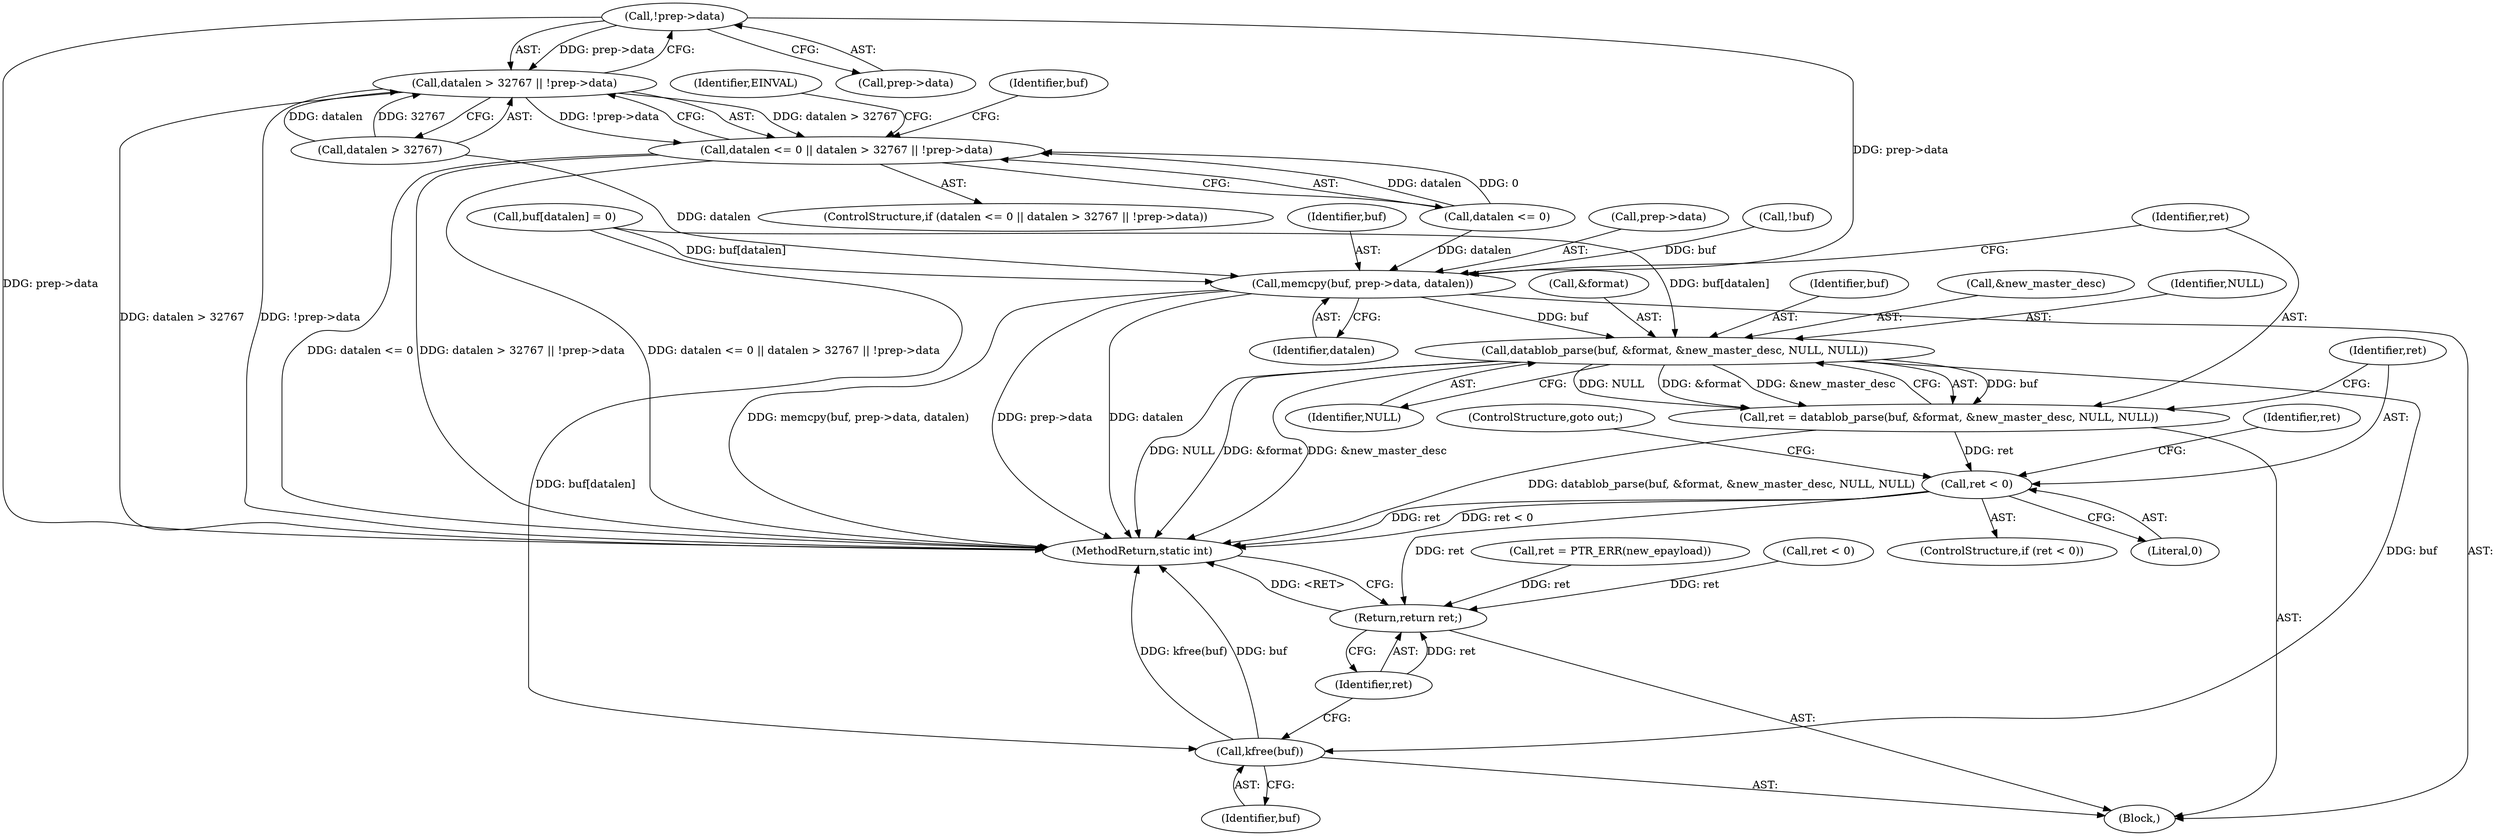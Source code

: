 digraph "0_linux_096fe9eaea40a17e125569f9e657e34cdb6d73bd@pointer" {
"1000153" [label="(Call,!prep->data)"];
"1000149" [label="(Call,datalen > 32767 || !prep->data)"];
"1000145" [label="(Call,datalen <= 0 || datalen > 32767 || !prep->data)"];
"1000178" [label="(Call,memcpy(buf, prep->data, datalen))"];
"1000186" [label="(Call,datablob_parse(buf, &format, &new_master_desc, NULL, NULL))"];
"1000184" [label="(Call,ret = datablob_parse(buf, &format, &new_master_desc, NULL, NULL))"];
"1000195" [label="(Call,ret < 0)"];
"1000270" [label="(Return,return ret;)"];
"1000268" [label="(Call,kfree(buf))"];
"1000153" [label="(Call,!prep->data)"];
"1000195" [label="(Call,ret < 0)"];
"1000186" [label="(Call,datablob_parse(buf, &format, &new_master_desc, NULL, NULL))"];
"1000271" [label="(Identifier,ret)"];
"1000146" [label="(Call,datalen <= 0)"];
"1000159" [label="(Identifier,EINVAL)"];
"1000103" [label="(Block,)"];
"1000194" [label="(ControlStructure,if (ret < 0))"];
"1000198" [label="(ControlStructure,goto out;)"];
"1000226" [label="(Call,ret = PTR_ERR(new_epayload))"];
"1000173" [label="(Call,buf[datalen] = 0)"];
"1000196" [label="(Identifier,ret)"];
"1000145" [label="(Call,datalen <= 0 || datalen > 32767 || !prep->data)"];
"1000187" [label="(Identifier,buf)"];
"1000197" [label="(Literal,0)"];
"1000193" [label="(Identifier,NULL)"];
"1000149" [label="(Call,datalen > 32767 || !prep->data)"];
"1000190" [label="(Call,&new_master_desc)"];
"1000270" [label="(Return,return ret;)"];
"1000150" [label="(Call,datalen > 32767)"];
"1000272" [label="(MethodReturn,static int)"];
"1000185" [label="(Identifier,ret)"];
"1000200" [label="(Identifier,ret)"];
"1000183" [label="(Identifier,datalen)"];
"1000161" [label="(Identifier,buf)"];
"1000180" [label="(Call,prep->data)"];
"1000168" [label="(Call,!buf)"];
"1000154" [label="(Call,prep->data)"];
"1000184" [label="(Call,ret = datablob_parse(buf, &format, &new_master_desc, NULL, NULL))"];
"1000269" [label="(Identifier,buf)"];
"1000192" [label="(Identifier,NULL)"];
"1000178" [label="(Call,memcpy(buf, prep->data, datalen))"];
"1000179" [label="(Identifier,buf)"];
"1000144" [label="(ControlStructure,if (datalen <= 0 || datalen > 32767 || !prep->data))"];
"1000188" [label="(Call,&format)"];
"1000268" [label="(Call,kfree(buf))"];
"1000207" [label="(Call,ret < 0)"];
"1000153" -> "1000149"  [label="AST: "];
"1000153" -> "1000154"  [label="CFG: "];
"1000154" -> "1000153"  [label="AST: "];
"1000149" -> "1000153"  [label="CFG: "];
"1000153" -> "1000272"  [label="DDG: prep->data"];
"1000153" -> "1000149"  [label="DDG: prep->data"];
"1000153" -> "1000178"  [label="DDG: prep->data"];
"1000149" -> "1000145"  [label="AST: "];
"1000149" -> "1000150"  [label="CFG: "];
"1000150" -> "1000149"  [label="AST: "];
"1000145" -> "1000149"  [label="CFG: "];
"1000149" -> "1000272"  [label="DDG: !prep->data"];
"1000149" -> "1000272"  [label="DDG: datalen > 32767"];
"1000149" -> "1000145"  [label="DDG: datalen > 32767"];
"1000149" -> "1000145"  [label="DDG: !prep->data"];
"1000150" -> "1000149"  [label="DDG: datalen"];
"1000150" -> "1000149"  [label="DDG: 32767"];
"1000145" -> "1000144"  [label="AST: "];
"1000145" -> "1000146"  [label="CFG: "];
"1000146" -> "1000145"  [label="AST: "];
"1000159" -> "1000145"  [label="CFG: "];
"1000161" -> "1000145"  [label="CFG: "];
"1000145" -> "1000272"  [label="DDG: datalen > 32767 || !prep->data"];
"1000145" -> "1000272"  [label="DDG: datalen <= 0 || datalen > 32767 || !prep->data"];
"1000145" -> "1000272"  [label="DDG: datalen <= 0"];
"1000146" -> "1000145"  [label="DDG: datalen"];
"1000146" -> "1000145"  [label="DDG: 0"];
"1000178" -> "1000103"  [label="AST: "];
"1000178" -> "1000183"  [label="CFG: "];
"1000179" -> "1000178"  [label="AST: "];
"1000180" -> "1000178"  [label="AST: "];
"1000183" -> "1000178"  [label="AST: "];
"1000185" -> "1000178"  [label="CFG: "];
"1000178" -> "1000272"  [label="DDG: memcpy(buf, prep->data, datalen)"];
"1000178" -> "1000272"  [label="DDG: prep->data"];
"1000178" -> "1000272"  [label="DDG: datalen"];
"1000168" -> "1000178"  [label="DDG: buf"];
"1000173" -> "1000178"  [label="DDG: buf[datalen]"];
"1000150" -> "1000178"  [label="DDG: datalen"];
"1000146" -> "1000178"  [label="DDG: datalen"];
"1000178" -> "1000186"  [label="DDG: buf"];
"1000186" -> "1000184"  [label="AST: "];
"1000186" -> "1000193"  [label="CFG: "];
"1000187" -> "1000186"  [label="AST: "];
"1000188" -> "1000186"  [label="AST: "];
"1000190" -> "1000186"  [label="AST: "];
"1000192" -> "1000186"  [label="AST: "];
"1000193" -> "1000186"  [label="AST: "];
"1000184" -> "1000186"  [label="CFG: "];
"1000186" -> "1000272"  [label="DDG: &format"];
"1000186" -> "1000272"  [label="DDG: &new_master_desc"];
"1000186" -> "1000272"  [label="DDG: NULL"];
"1000186" -> "1000184"  [label="DDG: buf"];
"1000186" -> "1000184"  [label="DDG: NULL"];
"1000186" -> "1000184"  [label="DDG: &format"];
"1000186" -> "1000184"  [label="DDG: &new_master_desc"];
"1000173" -> "1000186"  [label="DDG: buf[datalen]"];
"1000186" -> "1000268"  [label="DDG: buf"];
"1000184" -> "1000103"  [label="AST: "];
"1000185" -> "1000184"  [label="AST: "];
"1000196" -> "1000184"  [label="CFG: "];
"1000184" -> "1000272"  [label="DDG: datablob_parse(buf, &format, &new_master_desc, NULL, NULL)"];
"1000184" -> "1000195"  [label="DDG: ret"];
"1000195" -> "1000194"  [label="AST: "];
"1000195" -> "1000197"  [label="CFG: "];
"1000196" -> "1000195"  [label="AST: "];
"1000197" -> "1000195"  [label="AST: "];
"1000198" -> "1000195"  [label="CFG: "];
"1000200" -> "1000195"  [label="CFG: "];
"1000195" -> "1000272"  [label="DDG: ret < 0"];
"1000195" -> "1000272"  [label="DDG: ret"];
"1000195" -> "1000270"  [label="DDG: ret"];
"1000270" -> "1000103"  [label="AST: "];
"1000270" -> "1000271"  [label="CFG: "];
"1000271" -> "1000270"  [label="AST: "];
"1000272" -> "1000270"  [label="CFG: "];
"1000270" -> "1000272"  [label="DDG: <RET>"];
"1000271" -> "1000270"  [label="DDG: ret"];
"1000226" -> "1000270"  [label="DDG: ret"];
"1000207" -> "1000270"  [label="DDG: ret"];
"1000268" -> "1000103"  [label="AST: "];
"1000268" -> "1000269"  [label="CFG: "];
"1000269" -> "1000268"  [label="AST: "];
"1000271" -> "1000268"  [label="CFG: "];
"1000268" -> "1000272"  [label="DDG: buf"];
"1000268" -> "1000272"  [label="DDG: kfree(buf)"];
"1000173" -> "1000268"  [label="DDG: buf[datalen]"];
}
